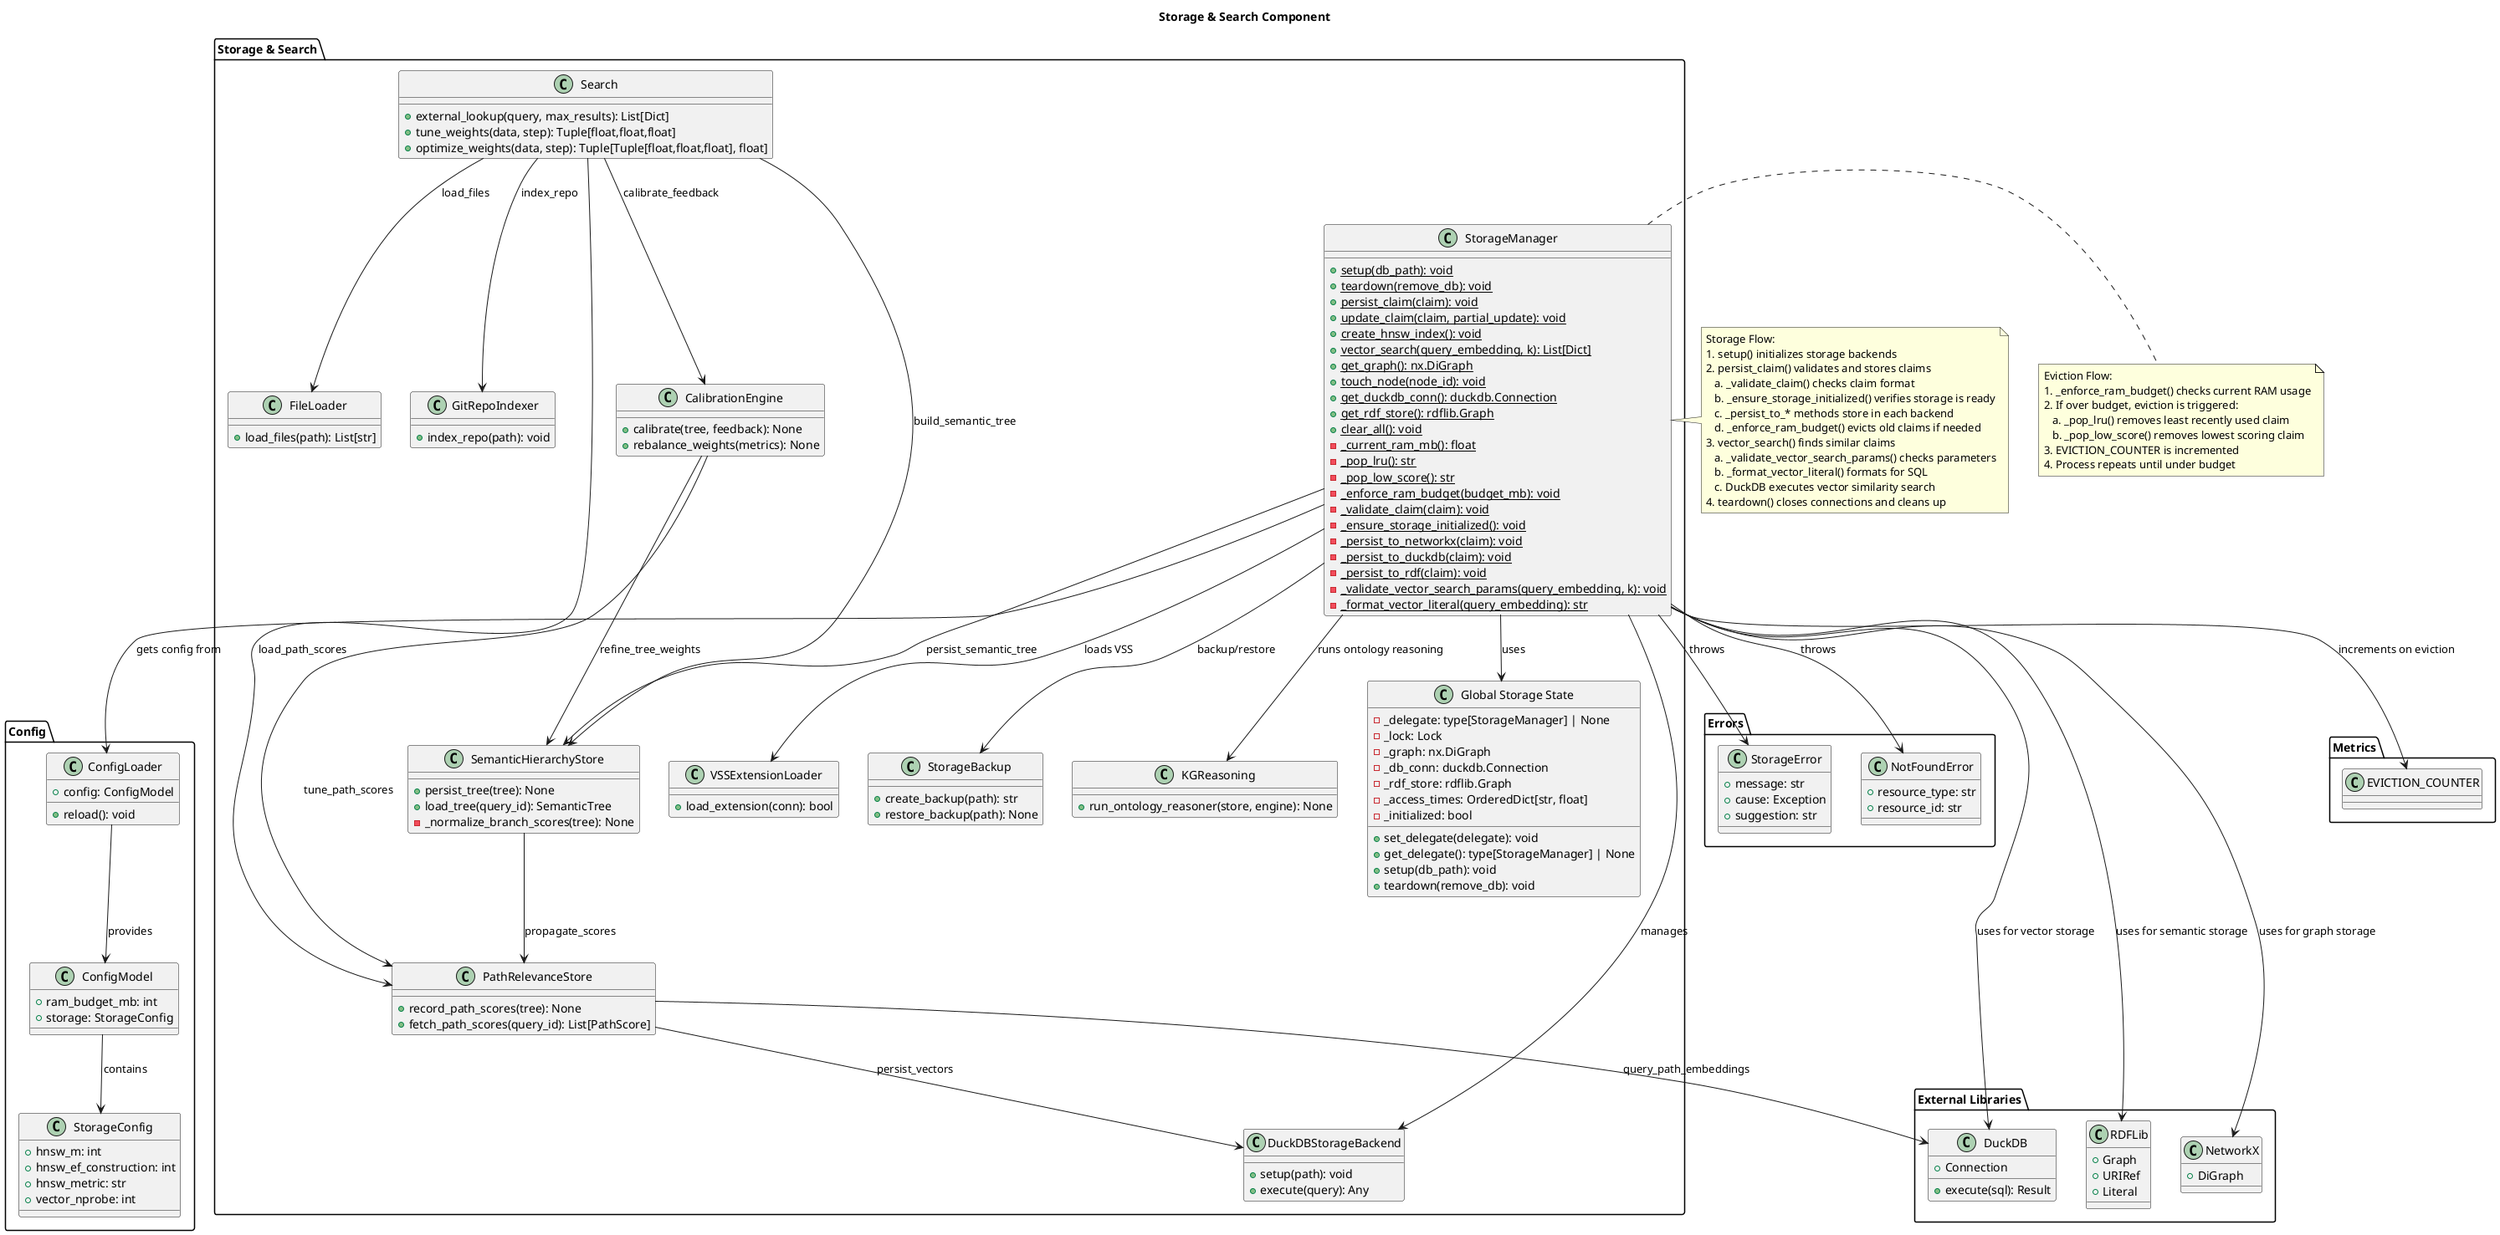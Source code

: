 @startuml
title Storage & Search Component

package "Storage & Search" {
    class StorageManager {
    + {static} setup(db_path): void
    + {static} teardown(remove_db): void
    + {static} persist_claim(claim): void
    + {static} update_claim(claim, partial_update): void
    + {static} create_hnsw_index(): void
    + {static} vector_search(query_embedding, k): List[Dict]
    + {static} get_graph(): nx.DiGraph
    + {static} touch_node(node_id): void
    + {static} get_duckdb_conn(): duckdb.Connection
    + {static} get_rdf_store(): rdflib.Graph
    + {static} clear_all(): void
    - {static} _current_ram_mb(): float
    - {static} _pop_lru(): str
    - {static} _pop_low_score(): str
    - {static} _enforce_ram_budget(budget_mb): void
    - {static} _validate_claim(claim): void
    - {static} _ensure_storage_initialized(): void
    - {static} _persist_to_networkx(claim): void
    - {static} _persist_to_duckdb(claim): void
    - {static} _persist_to_rdf(claim): void
    - {static} _validate_vector_search_params(query_embedding, k): void
    - {static} _format_vector_literal(query_embedding): str
    }

    class DuckDBStorageBackend {
      + setup(path): void
      + execute(query): Any
    }

    class VSSExtensionLoader {
      + load_extension(conn): bool
    }

    class StorageBackup {
      + create_backup(path): str
      + restore_backup(path): None
    }

    class KGReasoning {
      + run_ontology_reasoner(store, engine): None
    }

  class FileLoader {
    + load_files(path): List[str]
  }

  class GitRepoIndexer {
    + index_repo(path): void
  }

  class Search {
    + external_lookup(query, max_results): List[Dict]
    + tune_weights(data, step): Tuple[float,float,float]
    + optimize_weights(data, step): Tuple[Tuple[float,float,float], float]
  }

  class SemanticHierarchyStore {
    + persist_tree(tree): None
    + load_tree(query_id): SemanticTree
    - _normalize_branch_scores(tree): None
  }

  class PathRelevanceStore {
    + record_path_scores(tree): None
    + fetch_path_scores(query_id): List[PathScore]
  }

  class CalibrationEngine {
    + calibrate(tree, feedback): None
    + rebalance_weights(metrics): None
  }

  class "Global Storage State" as GlobalState {
    - _delegate: type[StorageManager] | None
    - _lock: Lock
    - _graph: nx.DiGraph
    - _db_conn: duckdb.Connection
    - _rdf_store: rdflib.Graph
    - _access_times: OrderedDict[str, float]
    - _initialized: bool
    + set_delegate(delegate): void
    + get_delegate(): type[StorageManager] | None
    + setup(db_path): void
    + teardown(remove_db): void
  }
}

package "Config" {
  class ConfigLoader {
    + config: ConfigModel
    + reload(): void
  }

  class ConfigModel {
    + ram_budget_mb: int
    + storage: StorageConfig
  }

  class StorageConfig {
    + hnsw_m: int
    + hnsw_ef_construction: int
    + hnsw_metric: str
    + vector_nprobe: int
  }
}

package "Errors" {
  class StorageError {
    + message: str
    + cause: Exception
    + suggestion: str
  }

  class NotFoundError {
    + resource_type: str
    + resource_id: str
  }
}

package "External Libraries" {
  class "NetworkX" as NetworkX {
    + DiGraph
  }

  class "DuckDB" as DuckDB {
    + Connection
    + execute(sql): Result
  }

  class "RDFLib" as RDFLib {
    + Graph
    + URIRef
    + Literal
  }
}

package "Metrics" {
  class "EVICTION_COUNTER" as EvictionCounter
}

' Relationships
StorageManager --> GlobalState : uses
StorageManager --> ConfigLoader : gets config from
StorageManager --> StorageError : throws
StorageManager --> NotFoundError : throws
StorageManager --> NetworkX : uses for graph storage
StorageManager --> DuckDB : uses for vector storage
StorageManager --> RDFLib : uses for semantic storage
StorageManager --> EvictionCounter : increments on eviction
StorageManager --> DuckDBStorageBackend : manages
StorageManager --> VSSExtensionLoader : loads VSS
StorageManager --> StorageBackup : backup/restore
StorageManager --> KGReasoning : runs ontology reasoning

Search --> FileLoader : load_files
Search --> GitRepoIndexer : index_repo
Search --> SemanticHierarchyStore : build_semantic_tree
Search --> PathRelevanceStore : load_path_scores
Search --> CalibrationEngine : calibrate_feedback

CalibrationEngine --> SemanticHierarchyStore : refine_tree_weights
CalibrationEngine --> PathRelevanceStore : tune_path_scores

StorageManager --> SemanticHierarchyStore : persist_semantic_tree
SemanticHierarchyStore --> PathRelevanceStore : propagate_scores
PathRelevanceStore --> DuckDBStorageBackend : persist_vectors
PathRelevanceStore --> DuckDB : query_path_embeddings

ConfigLoader --> ConfigModel : provides
ConfigModel --> StorageConfig : contains

' Storage flow
note right of StorageManager
  Storage Flow:
  1. setup() initializes storage backends
  2. persist_claim() validates and stores claims
     a. _validate_claim() checks claim format
     b. _ensure_storage_initialized() verifies storage is ready
     c. _persist_to_* methods store in each backend
     d. _enforce_ram_budget() evicts old claims if needed
  3. vector_search() finds similar claims
     a. _validate_vector_search_params() checks parameters
     b. _format_vector_literal() formats for SQL
     c. DuckDB executes vector similarity search
  4. teardown() closes connections and cleans up
end note

' Eviction flow
note right of StorageManager
  Eviction Flow:
  1. _enforce_ram_budget() checks current RAM usage
  2. If over budget, eviction is triggered:
     a. _pop_lru() removes least recently used claim
     b. _pop_low_score() removes lowest scoring claim
  3. EVICTION_COUNTER is incremented
  4. Process repeats until under budget
end note

@enduml
